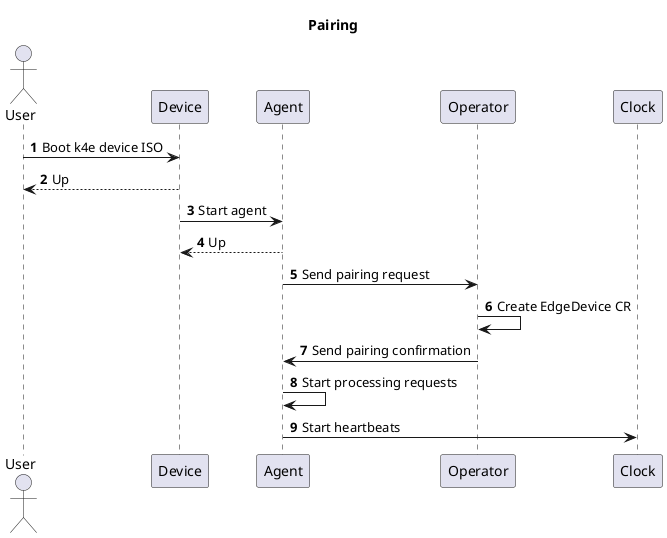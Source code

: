 @startuml
'https://plantuml.com/sequence-diagram

title Pairing

autonumber
actor User

User -> Device: Boot k4e device ISO
Device --> User: Up
Device -> Agent: Start agent
Agent --> Device: Up
Agent -> Operator: Send pairing request
Operator -> Operator: Create EdgeDevice CR
Operator -> Agent: Send pairing confirmation
Agent -> Agent: Start processing requests
Agent -> Clock: Start heartbeats

@enduml
